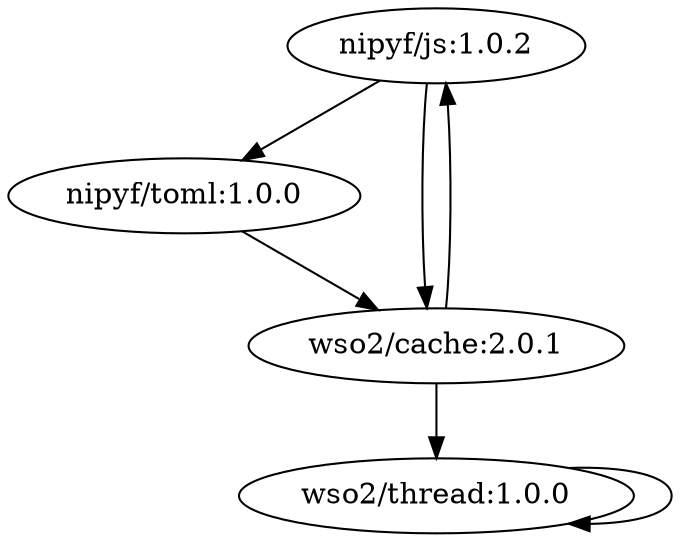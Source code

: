 digraph "case001" {
    "nipyf/js:1.0.2" -> "nipyf/toml:1.0.0"
    "nipyf/js:1.0.2" -> "wso2/cache:2.0.1"
    "nipyf/toml:1.0.0" -> "wso2/cache:2.0.1"
    "wso2/cache:2.0.1" -> "wso2/thread:1.0.0"
    "wso2/cache:2.0.1" -> "nipyf/js:1.0.2"
    "wso2/thread:1.0.0" -> "wso2/thread:1.0.0"
}
